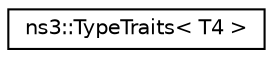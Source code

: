 digraph "Graphical Class Hierarchy"
{
 // LATEX_PDF_SIZE
  edge [fontname="Helvetica",fontsize="10",labelfontname="Helvetica",labelfontsize="10"];
  node [fontname="Helvetica",fontsize="10",shape=record];
  rankdir="LR";
  Node0 [label="ns3::TypeTraits\< T4 \>",height=0.2,width=0.4,color="black", fillcolor="white", style="filled",URL="$structns3_1_1_type_traits.html",tooltip=" "];
}
